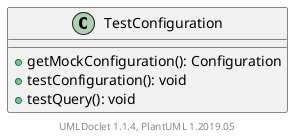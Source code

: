 @startuml

    class TestConfiguration [[TestConfiguration.html]] {
        +getMockConfiguration(): Configuration
        +testConfiguration(): void
        +testQuery(): void
    }


    center footer UMLDoclet 1.1.4, PlantUML 1.2019.05
@enduml
